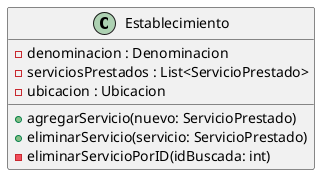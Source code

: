 @startuml
'https://plantuml.com/class-diagram

class Establecimiento{
    - denominacion : Denominacion
    - serviciosPrestados : List<ServicioPrestado>
    - ubicacion : Ubicacion

    + agregarServicio(nuevo: ServicioPrestado)
    + eliminarServicio(servicio: ServicioPrestado)
    - eliminarServicioPorID(idBuscada: int)
}

@enduml